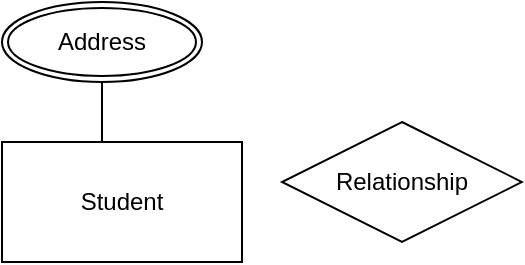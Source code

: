 <mxfile version="12.7.1" type="github">
  <diagram id="PK4ZrDCK0nvbMfZUI2dg" name="Page-1">
    <mxGraphModel dx="868" dy="405" grid="1" gridSize="10" guides="1" tooltips="1" connect="1" arrows="1" fold="1" page="1" pageScale="1" pageWidth="850" pageHeight="1100" math="0" shadow="0">
      <root>
        <mxCell id="0" />
        <mxCell id="1" parent="0" />
        <mxCell id="bxJ9wrxv5kn9V14nfCGP-1" value="Student" style="rounded=0;whiteSpace=wrap;html=1;" vertex="1" parent="1">
          <mxGeometry x="270" y="190" width="120" height="60" as="geometry" />
        </mxCell>
        <mxCell id="bxJ9wrxv5kn9V14nfCGP-3" value="Address" style="ellipse;shape=doubleEllipse;margin=3;whiteSpace=wrap;html=1;align=center;strokeColor=#000000;" vertex="1" parent="1">
          <mxGeometry x="270" y="120" width="100" height="40" as="geometry" />
        </mxCell>
        <mxCell id="bxJ9wrxv5kn9V14nfCGP-7" value="" style="endArrow=none;html=1;rounded=0;" edge="1" parent="1">
          <mxGeometry relative="1" as="geometry">
            <mxPoint x="320" y="160" as="sourcePoint" />
            <mxPoint x="320" y="190" as="targetPoint" />
          </mxGeometry>
        </mxCell>
        <mxCell id="bxJ9wrxv5kn9V14nfCGP-8" value="Relationship" style="shape=rhombus;perimeter=rhombusPerimeter;whiteSpace=wrap;html=1;align=center;strokeColor=#000000;" vertex="1" parent="1">
          <mxGeometry x="410" y="180" width="120" height="60" as="geometry" />
        </mxCell>
      </root>
    </mxGraphModel>
  </diagram>
</mxfile>
